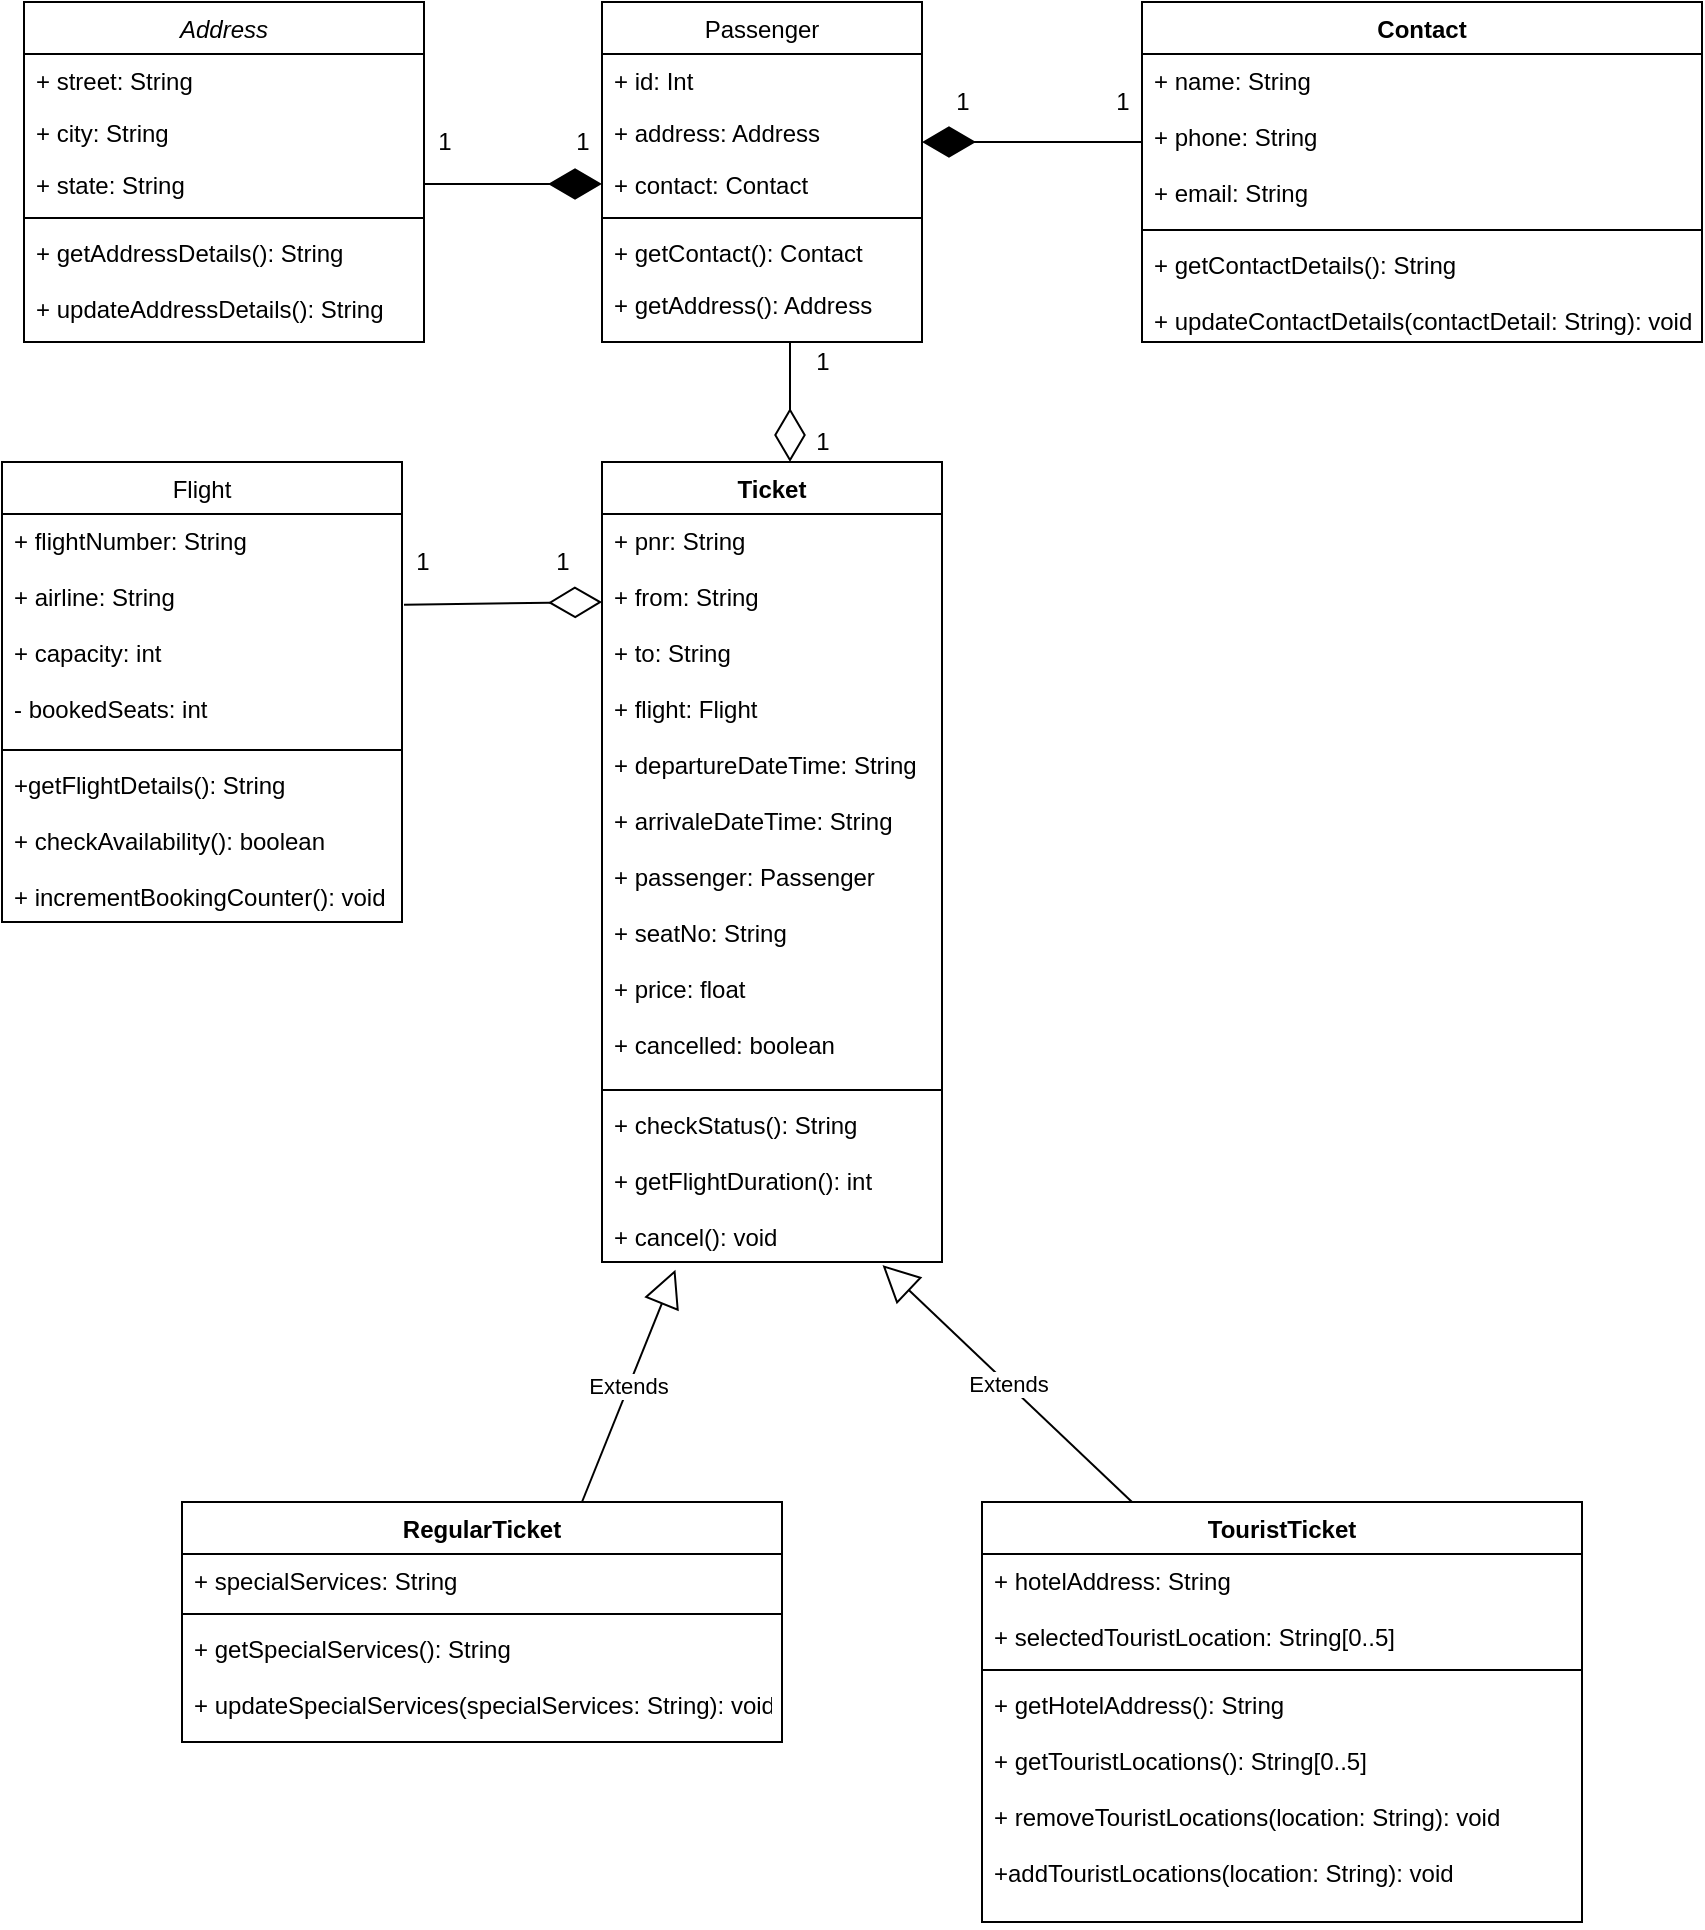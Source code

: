 <mxfile version="14.2.4" type="device"><diagram id="C5RBs43oDa-KdzZeNtuy" name="Page-1"><mxGraphModel dx="1022" dy="469" grid="1" gridSize="10" guides="1" tooltips="1" connect="1" arrows="1" fold="1" page="1" pageScale="1" pageWidth="827" pageHeight="1169" math="0" shadow="0"><root><mxCell id="WIyWlLk6GJQsqaUBKTNV-0"/><mxCell id="WIyWlLk6GJQsqaUBKTNV-1" parent="WIyWlLk6GJQsqaUBKTNV-0"/><mxCell id="zkfFHV4jXpPFQw0GAbJ--0" value="Address" style="swimlane;fontStyle=2;align=center;verticalAlign=top;childLayout=stackLayout;horizontal=1;startSize=26;horizontalStack=0;resizeParent=1;resizeLast=0;collapsible=1;marginBottom=0;rounded=0;shadow=0;strokeWidth=1;" parent="WIyWlLk6GJQsqaUBKTNV-1" vertex="1"><mxGeometry x="101" y="60" width="200" height="170" as="geometry"><mxRectangle x="230" y="140" width="160" height="26" as="alternateBounds"/></mxGeometry></mxCell><mxCell id="zkfFHV4jXpPFQw0GAbJ--1" value="+ street: String" style="text;align=left;verticalAlign=top;spacingLeft=4;spacingRight=4;overflow=hidden;rotatable=0;points=[[0,0.5],[1,0.5]];portConstraint=eastwest;" parent="zkfFHV4jXpPFQw0GAbJ--0" vertex="1"><mxGeometry y="26" width="200" height="26" as="geometry"/></mxCell><mxCell id="zkfFHV4jXpPFQw0GAbJ--2" value="+ city: String" style="text;align=left;verticalAlign=top;spacingLeft=4;spacingRight=4;overflow=hidden;rotatable=0;points=[[0,0.5],[1,0.5]];portConstraint=eastwest;rounded=0;shadow=0;html=0;" parent="zkfFHV4jXpPFQw0GAbJ--0" vertex="1"><mxGeometry y="52" width="200" height="26" as="geometry"/></mxCell><mxCell id="zkfFHV4jXpPFQw0GAbJ--3" value="+ state: String" style="text;align=left;verticalAlign=top;spacingLeft=4;spacingRight=4;overflow=hidden;rotatable=0;points=[[0,0.5],[1,0.5]];portConstraint=eastwest;rounded=0;shadow=0;html=0;" parent="zkfFHV4jXpPFQw0GAbJ--0" vertex="1"><mxGeometry y="78" width="200" height="26" as="geometry"/></mxCell><mxCell id="zkfFHV4jXpPFQw0GAbJ--4" value="" style="line;html=1;strokeWidth=1;align=left;verticalAlign=middle;spacingTop=-1;spacingLeft=3;spacingRight=3;rotatable=0;labelPosition=right;points=[];portConstraint=eastwest;" parent="zkfFHV4jXpPFQw0GAbJ--0" vertex="1"><mxGeometry y="104" width="200" height="8" as="geometry"/></mxCell><mxCell id="zkfFHV4jXpPFQw0GAbJ--5" value="+ getAddressDetails(): String&#10;&#10;+ updateAddressDetails(): String" style="text;align=left;verticalAlign=top;spacingLeft=4;spacingRight=4;overflow=hidden;rotatable=0;points=[[0,0.5],[1,0.5]];portConstraint=eastwest;" parent="zkfFHV4jXpPFQw0GAbJ--0" vertex="1"><mxGeometry y="112" width="200" height="58" as="geometry"/></mxCell><mxCell id="zkfFHV4jXpPFQw0GAbJ--6" value="Flight" style="swimlane;fontStyle=0;align=center;verticalAlign=top;childLayout=stackLayout;horizontal=1;startSize=26;horizontalStack=0;resizeParent=1;resizeLast=0;collapsible=1;marginBottom=0;rounded=0;shadow=0;strokeWidth=1;" parent="WIyWlLk6GJQsqaUBKTNV-1" vertex="1"><mxGeometry x="90" y="290" width="200" height="230" as="geometry"><mxRectangle x="130" y="380" width="160" height="26" as="alternateBounds"/></mxGeometry></mxCell><mxCell id="zkfFHV4jXpPFQw0GAbJ--7" value="+ flightNumber: String&#10;&#10;+ airline: String&#10;&#10;+ capacity: int&#10;&#10;- bookedSeats: int" style="text;align=left;verticalAlign=top;spacingLeft=4;spacingRight=4;overflow=hidden;rotatable=0;points=[[0,0.5],[1,0.5]];portConstraint=eastwest;" parent="zkfFHV4jXpPFQw0GAbJ--6" vertex="1"><mxGeometry y="26" width="200" height="114" as="geometry"/></mxCell><mxCell id="zkfFHV4jXpPFQw0GAbJ--9" value="" style="line;html=1;strokeWidth=1;align=left;verticalAlign=middle;spacingTop=-1;spacingLeft=3;spacingRight=3;rotatable=0;labelPosition=right;points=[];portConstraint=eastwest;" parent="zkfFHV4jXpPFQw0GAbJ--6" vertex="1"><mxGeometry y="140" width="200" height="8" as="geometry"/></mxCell><mxCell id="zkfFHV4jXpPFQw0GAbJ--11" value="+getFlightDetails(): String&#10;&#10;+ checkAvailability(): boolean&#10;&#10;+ incrementBookingCounter(): void" style="text;align=left;verticalAlign=top;spacingLeft=4;spacingRight=4;overflow=hidden;rotatable=0;points=[[0,0.5],[1,0.5]];portConstraint=eastwest;" parent="zkfFHV4jXpPFQw0GAbJ--6" vertex="1"><mxGeometry y="148" width="200" height="82" as="geometry"/></mxCell><mxCell id="zkfFHV4jXpPFQw0GAbJ--17" value="Passenger" style="swimlane;fontStyle=0;align=center;verticalAlign=top;childLayout=stackLayout;horizontal=1;startSize=26;horizontalStack=0;resizeParent=1;resizeLast=0;collapsible=1;marginBottom=0;rounded=0;shadow=0;strokeWidth=1;" parent="WIyWlLk6GJQsqaUBKTNV-1" vertex="1"><mxGeometry x="390" y="60" width="160" height="170" as="geometry"><mxRectangle x="550" y="140" width="160" height="26" as="alternateBounds"/></mxGeometry></mxCell><mxCell id="zkfFHV4jXpPFQw0GAbJ--18" value="+ id: Int" style="text;align=left;verticalAlign=top;spacingLeft=4;spacingRight=4;overflow=hidden;rotatable=0;points=[[0,0.5],[1,0.5]];portConstraint=eastwest;" parent="zkfFHV4jXpPFQw0GAbJ--17" vertex="1"><mxGeometry y="26" width="160" height="26" as="geometry"/></mxCell><mxCell id="zkfFHV4jXpPFQw0GAbJ--19" value="+ address: Address" style="text;align=left;verticalAlign=top;spacingLeft=4;spacingRight=4;overflow=hidden;rotatable=0;points=[[0,0.5],[1,0.5]];portConstraint=eastwest;rounded=0;shadow=0;html=0;" parent="zkfFHV4jXpPFQw0GAbJ--17" vertex="1"><mxGeometry y="52" width="160" height="26" as="geometry"/></mxCell><mxCell id="zkfFHV4jXpPFQw0GAbJ--20" value="+ contact: Contact" style="text;align=left;verticalAlign=top;spacingLeft=4;spacingRight=4;overflow=hidden;rotatable=0;points=[[0,0.5],[1,0.5]];portConstraint=eastwest;rounded=0;shadow=0;html=0;" parent="zkfFHV4jXpPFQw0GAbJ--17" vertex="1"><mxGeometry y="78" width="160" height="26" as="geometry"/></mxCell><mxCell id="zkfFHV4jXpPFQw0GAbJ--23" value="" style="line;html=1;strokeWidth=1;align=left;verticalAlign=middle;spacingTop=-1;spacingLeft=3;spacingRight=3;rotatable=0;labelPosition=right;points=[];portConstraint=eastwest;" parent="zkfFHV4jXpPFQw0GAbJ--17" vertex="1"><mxGeometry y="104" width="160" height="8" as="geometry"/></mxCell><mxCell id="zkfFHV4jXpPFQw0GAbJ--24" value="+ getContact(): Contact" style="text;align=left;verticalAlign=top;spacingLeft=4;spacingRight=4;overflow=hidden;rotatable=0;points=[[0,0.5],[1,0.5]];portConstraint=eastwest;" parent="zkfFHV4jXpPFQw0GAbJ--17" vertex="1"><mxGeometry y="112" width="160" height="26" as="geometry"/></mxCell><mxCell id="zkfFHV4jXpPFQw0GAbJ--25" value="+ getAddress(): Address" style="text;align=left;verticalAlign=top;spacingLeft=4;spacingRight=4;overflow=hidden;rotatable=0;points=[[0,0.5],[1,0.5]];portConstraint=eastwest;" parent="zkfFHV4jXpPFQw0GAbJ--17" vertex="1"><mxGeometry y="138" width="160" height="26" as="geometry"/></mxCell><mxCell id="xo9YUIZhGGURvtufuGLV-10" value="Contact" style="swimlane;fontStyle=1;align=center;verticalAlign=top;childLayout=stackLayout;horizontal=1;startSize=26;horizontalStack=0;resizeParent=1;resizeParentMax=0;resizeLast=0;collapsible=1;marginBottom=0;" parent="WIyWlLk6GJQsqaUBKTNV-1" vertex="1"><mxGeometry x="660" y="60" width="280" height="170" as="geometry"/></mxCell><mxCell id="xo9YUIZhGGURvtufuGLV-11" value="+ name: String&#10;&#10;+ phone: String&#10;&#10;+ email: String" style="text;strokeColor=none;fillColor=none;align=left;verticalAlign=top;spacingLeft=4;spacingRight=4;overflow=hidden;rotatable=0;points=[[0,0.5],[1,0.5]];portConstraint=eastwest;" parent="xo9YUIZhGGURvtufuGLV-10" vertex="1"><mxGeometry y="26" width="280" height="84" as="geometry"/></mxCell><mxCell id="xo9YUIZhGGURvtufuGLV-12" value="" style="line;strokeWidth=1;fillColor=none;align=left;verticalAlign=middle;spacingTop=-1;spacingLeft=3;spacingRight=3;rotatable=0;labelPosition=right;points=[];portConstraint=eastwest;" parent="xo9YUIZhGGURvtufuGLV-10" vertex="1"><mxGeometry y="110" width="280" height="8" as="geometry"/></mxCell><mxCell id="xo9YUIZhGGURvtufuGLV-13" value="+ getContactDetails(): String&#10;&#10;+ updateContactDetails(contactDetail: String): void" style="text;strokeColor=none;fillColor=none;align=left;verticalAlign=top;spacingLeft=4;spacingRight=4;overflow=hidden;rotatable=0;points=[[0,0.5],[1,0.5]];portConstraint=eastwest;" parent="xo9YUIZhGGURvtufuGLV-10" vertex="1"><mxGeometry y="118" width="280" height="52" as="geometry"/></mxCell><mxCell id="xo9YUIZhGGURvtufuGLV-18" value="TouristTicket" style="swimlane;fontStyle=1;align=center;verticalAlign=top;childLayout=stackLayout;horizontal=1;startSize=26;horizontalStack=0;resizeParent=1;resizeParentMax=0;resizeLast=0;collapsible=1;marginBottom=0;" parent="WIyWlLk6GJQsqaUBKTNV-1" vertex="1"><mxGeometry x="580" y="810" width="300" height="210" as="geometry"/></mxCell><mxCell id="xo9YUIZhGGURvtufuGLV-19" value="+ hotelAddress: String&#10;&#10;+ selectedTouristLocation: String[0..5]" style="text;strokeColor=none;fillColor=none;align=left;verticalAlign=top;spacingLeft=4;spacingRight=4;overflow=hidden;rotatable=0;points=[[0,0.5],[1,0.5]];portConstraint=eastwest;" parent="xo9YUIZhGGURvtufuGLV-18" vertex="1"><mxGeometry y="26" width="300" height="54" as="geometry"/></mxCell><mxCell id="xo9YUIZhGGURvtufuGLV-20" value="" style="line;strokeWidth=1;fillColor=none;align=left;verticalAlign=middle;spacingTop=-1;spacingLeft=3;spacingRight=3;rotatable=0;labelPosition=right;points=[];portConstraint=eastwest;" parent="xo9YUIZhGGURvtufuGLV-18" vertex="1"><mxGeometry y="80" width="300" height="8" as="geometry"/></mxCell><mxCell id="xo9YUIZhGGURvtufuGLV-21" value="+ getHotelAddress(): String&#10;&#10;+ getTouristLocations(): String[0..5]&#10;&#10;+ removeTouristLocations(location: String): void&#10;&#10;+addTouristLocations(location: String): void" style="text;strokeColor=none;fillColor=none;align=left;verticalAlign=top;spacingLeft=4;spacingRight=4;overflow=hidden;rotatable=0;points=[[0,0.5],[1,0.5]];portConstraint=eastwest;" parent="xo9YUIZhGGURvtufuGLV-18" vertex="1"><mxGeometry y="88" width="300" height="122" as="geometry"/></mxCell><mxCell id="xo9YUIZhGGURvtufuGLV-22" value="RegularTicket" style="swimlane;fontStyle=1;align=center;verticalAlign=top;childLayout=stackLayout;horizontal=1;startSize=26;horizontalStack=0;resizeParent=1;resizeParentMax=0;resizeLast=0;collapsible=1;marginBottom=0;" parent="WIyWlLk6GJQsqaUBKTNV-1" vertex="1"><mxGeometry x="180" y="810" width="300" height="120" as="geometry"/></mxCell><mxCell id="xo9YUIZhGGURvtufuGLV-23" value="+ specialServices: String" style="text;strokeColor=none;fillColor=none;align=left;verticalAlign=top;spacingLeft=4;spacingRight=4;overflow=hidden;rotatable=0;points=[[0,0.5],[1,0.5]];portConstraint=eastwest;" parent="xo9YUIZhGGURvtufuGLV-22" vertex="1"><mxGeometry y="26" width="300" height="26" as="geometry"/></mxCell><mxCell id="xo9YUIZhGGURvtufuGLV-24" value="" style="line;strokeWidth=1;fillColor=none;align=left;verticalAlign=middle;spacingTop=-1;spacingLeft=3;spacingRight=3;rotatable=0;labelPosition=right;points=[];portConstraint=eastwest;" parent="xo9YUIZhGGURvtufuGLV-22" vertex="1"><mxGeometry y="52" width="300" height="8" as="geometry"/></mxCell><mxCell id="xo9YUIZhGGURvtufuGLV-25" value="+ getSpecialServices(): String&#10;&#10;+ updateSpecialServices(specialServices: String): void" style="text;strokeColor=none;fillColor=none;align=left;verticalAlign=top;spacingLeft=4;spacingRight=4;overflow=hidden;rotatable=0;points=[[0,0.5],[1,0.5]];portConstraint=eastwest;" parent="xo9YUIZhGGURvtufuGLV-22" vertex="1"><mxGeometry y="60" width="300" height="60" as="geometry"/></mxCell><mxCell id="xo9YUIZhGGURvtufuGLV-26" value="" style="endArrow=diamondThin;endFill=1;endSize=24;html=1;exitX=1;exitY=0.5;exitDx=0;exitDy=0;entryX=0;entryY=0.5;entryDx=0;entryDy=0;" parent="WIyWlLk6GJQsqaUBKTNV-1" source="zkfFHV4jXpPFQw0GAbJ--3" target="zkfFHV4jXpPFQw0GAbJ--20" edge="1"><mxGeometry width="160" relative="1" as="geometry"><mxPoint x="260" y="250" as="sourcePoint"/><mxPoint x="430" y="300" as="targetPoint"/><Array as="points"><mxPoint x="340" y="151"/></Array></mxGeometry></mxCell><mxCell id="xo9YUIZhGGURvtufuGLV-27" value="" style="endArrow=diamondThin;endFill=1;endSize=24;html=1;" parent="WIyWlLk6GJQsqaUBKTNV-1" edge="1"><mxGeometry width="160" relative="1" as="geometry"><mxPoint x="660" y="130" as="sourcePoint"/><mxPoint x="550" y="130" as="targetPoint"/><Array as="points"><mxPoint x="570" y="130"/></Array></mxGeometry></mxCell><mxCell id="xo9YUIZhGGURvtufuGLV-29" value="" style="endArrow=diamondThin;endFill=0;endSize=24;html=1;" parent="WIyWlLk6GJQsqaUBKTNV-1" edge="1"><mxGeometry width="160" relative="1" as="geometry"><mxPoint x="484" y="230" as="sourcePoint"/><mxPoint x="484" y="290" as="targetPoint"/><Array as="points"><mxPoint x="484" y="290"/></Array></mxGeometry></mxCell><mxCell id="xo9YUIZhGGURvtufuGLV-31" value="Extends" style="endArrow=block;endSize=16;endFill=0;html=1;entryX=0.216;entryY=1.047;entryDx=0;entryDy=0;entryPerimeter=0;" parent="WIyWlLk6GJQsqaUBKTNV-1" source="xo9YUIZhGGURvtufuGLV-22" target="xo9YUIZhGGURvtufuGLV-40" edge="1"><mxGeometry width="160" relative="1" as="geometry"><mxPoint x="290" y="810" as="sourcePoint"/><mxPoint x="450" y="890" as="targetPoint"/><Array as="points"><mxPoint x="380" y="810"/></Array></mxGeometry></mxCell><mxCell id="xo9YUIZhGGURvtufuGLV-37" value="Ticket" style="swimlane;fontStyle=1;align=center;verticalAlign=top;childLayout=stackLayout;horizontal=1;startSize=26;horizontalStack=0;resizeParent=1;resizeParentMax=0;resizeLast=0;collapsible=1;marginBottom=0;" parent="WIyWlLk6GJQsqaUBKTNV-1" vertex="1"><mxGeometry x="390" y="290" width="170" height="400" as="geometry"/></mxCell><mxCell id="xo9YUIZhGGURvtufuGLV-30" value="" style="endArrow=diamondThin;endFill=0;endSize=24;html=1;exitX=1.005;exitY=0.398;exitDx=0;exitDy=0;exitPerimeter=0;" parent="xo9YUIZhGGURvtufuGLV-37" source="zkfFHV4jXpPFQw0GAbJ--7" edge="1"><mxGeometry width="160" relative="1" as="geometry"><mxPoint x="-39.15" y="480.584" as="sourcePoint"/><mxPoint y="70" as="targetPoint"/></mxGeometry></mxCell><mxCell id="xo9YUIZhGGURvtufuGLV-38" value="+ pnr: String                                          &#10;&#10;+ from: String                          &#10;&#10;+ to: String&#10;&#10;+ flight: Flight&#10;&#10;+ departureDateTime: String&#10;&#10;+ arrivaleDateTime: String&#10;&#10;+ passenger: Passenger&#10;&#10;+ seatNo: String&#10;&#10;+ price: float&#10;&#10;+ cancelled: boolean &#10;" style="text;strokeColor=none;fillColor=none;align=left;verticalAlign=top;spacingLeft=4;spacingRight=4;overflow=hidden;rotatable=0;points=[[0,0.5],[1,0.5]];portConstraint=eastwest;" parent="xo9YUIZhGGURvtufuGLV-37" vertex="1"><mxGeometry y="26" width="170" height="284" as="geometry"/></mxCell><mxCell id="xo9YUIZhGGURvtufuGLV-39" value="" style="line;strokeWidth=1;fillColor=none;align=left;verticalAlign=middle;spacingTop=-1;spacingLeft=3;spacingRight=3;rotatable=0;labelPosition=right;points=[];portConstraint=eastwest;" parent="xo9YUIZhGGURvtufuGLV-37" vertex="1"><mxGeometry y="310" width="170" height="8" as="geometry"/></mxCell><mxCell id="xo9YUIZhGGURvtufuGLV-40" value="+ checkStatus(): String&#10;&#10;+ getFlightDuration(): int&#10;&#10;+ cancel(): void  " style="text;strokeColor=none;fillColor=none;align=left;verticalAlign=top;spacingLeft=4;spacingRight=4;overflow=hidden;rotatable=0;points=[[0,0.5],[1,0.5]];portConstraint=eastwest;" parent="xo9YUIZhGGURvtufuGLV-37" vertex="1"><mxGeometry y="318" width="170" height="82" as="geometry"/></mxCell><mxCell id="xo9YUIZhGGURvtufuGLV-41" value="Extends" style="endArrow=block;endSize=16;endFill=0;html=1;entryX=0.825;entryY=1.019;entryDx=0;entryDy=0;entryPerimeter=0;exitX=0.25;exitY=0;exitDx=0;exitDy=0;" parent="WIyWlLk6GJQsqaUBKTNV-1" source="xo9YUIZhGGURvtufuGLV-18" target="xo9YUIZhGGURvtufuGLV-40" edge="1"><mxGeometry width="160" relative="1" as="geometry"><mxPoint x="440" y="810" as="sourcePoint"/><mxPoint x="600" y="810" as="targetPoint"/></mxGeometry></mxCell><mxCell id="xo9YUIZhGGURvtufuGLV-43" value="1" style="text;html=1;align=center;verticalAlign=middle;resizable=0;points=[];autosize=1;" parent="WIyWlLk6GJQsqaUBKTNV-1" vertex="1"><mxGeometry x="301" y="120" width="20" height="20" as="geometry"/></mxCell><mxCell id="xo9YUIZhGGURvtufuGLV-44" value="1" style="text;html=1;align=center;verticalAlign=middle;resizable=0;points=[];autosize=1;" parent="WIyWlLk6GJQsqaUBKTNV-1" vertex="1"><mxGeometry x="370" y="120" width="20" height="20" as="geometry"/></mxCell><mxCell id="xo9YUIZhGGURvtufuGLV-45" value="1" style="text;html=1;align=center;verticalAlign=middle;resizable=0;points=[];autosize=1;" parent="WIyWlLk6GJQsqaUBKTNV-1" vertex="1"><mxGeometry x="560" y="100" width="20" height="20" as="geometry"/></mxCell><mxCell id="xo9YUIZhGGURvtufuGLV-46" value="1" style="text;html=1;align=center;verticalAlign=middle;resizable=0;points=[];autosize=1;" parent="WIyWlLk6GJQsqaUBKTNV-1" vertex="1"><mxGeometry x="640" y="100" width="20" height="20" as="geometry"/></mxCell><mxCell id="xo9YUIZhGGURvtufuGLV-47" value="1" style="text;html=1;align=center;verticalAlign=middle;resizable=0;points=[];autosize=1;" parent="WIyWlLk6GJQsqaUBKTNV-1" vertex="1"><mxGeometry x="490" y="230" width="20" height="20" as="geometry"/></mxCell><mxCell id="xo9YUIZhGGURvtufuGLV-48" value="1" style="text;html=1;align=center;verticalAlign=middle;resizable=0;points=[];autosize=1;" parent="WIyWlLk6GJQsqaUBKTNV-1" vertex="1"><mxGeometry x="490" y="270" width="20" height="20" as="geometry"/></mxCell><mxCell id="xo9YUIZhGGURvtufuGLV-49" value="1" style="text;html=1;align=center;verticalAlign=middle;resizable=0;points=[];autosize=1;" parent="WIyWlLk6GJQsqaUBKTNV-1" vertex="1"><mxGeometry x="360" y="330" width="20" height="20" as="geometry"/></mxCell><mxCell id="xo9YUIZhGGURvtufuGLV-50" value="1" style="text;html=1;align=center;verticalAlign=middle;resizable=0;points=[];autosize=1;" parent="WIyWlLk6GJQsqaUBKTNV-1" vertex="1"><mxGeometry x="290" y="330" width="20" height="20" as="geometry"/></mxCell></root></mxGraphModel></diagram></mxfile>